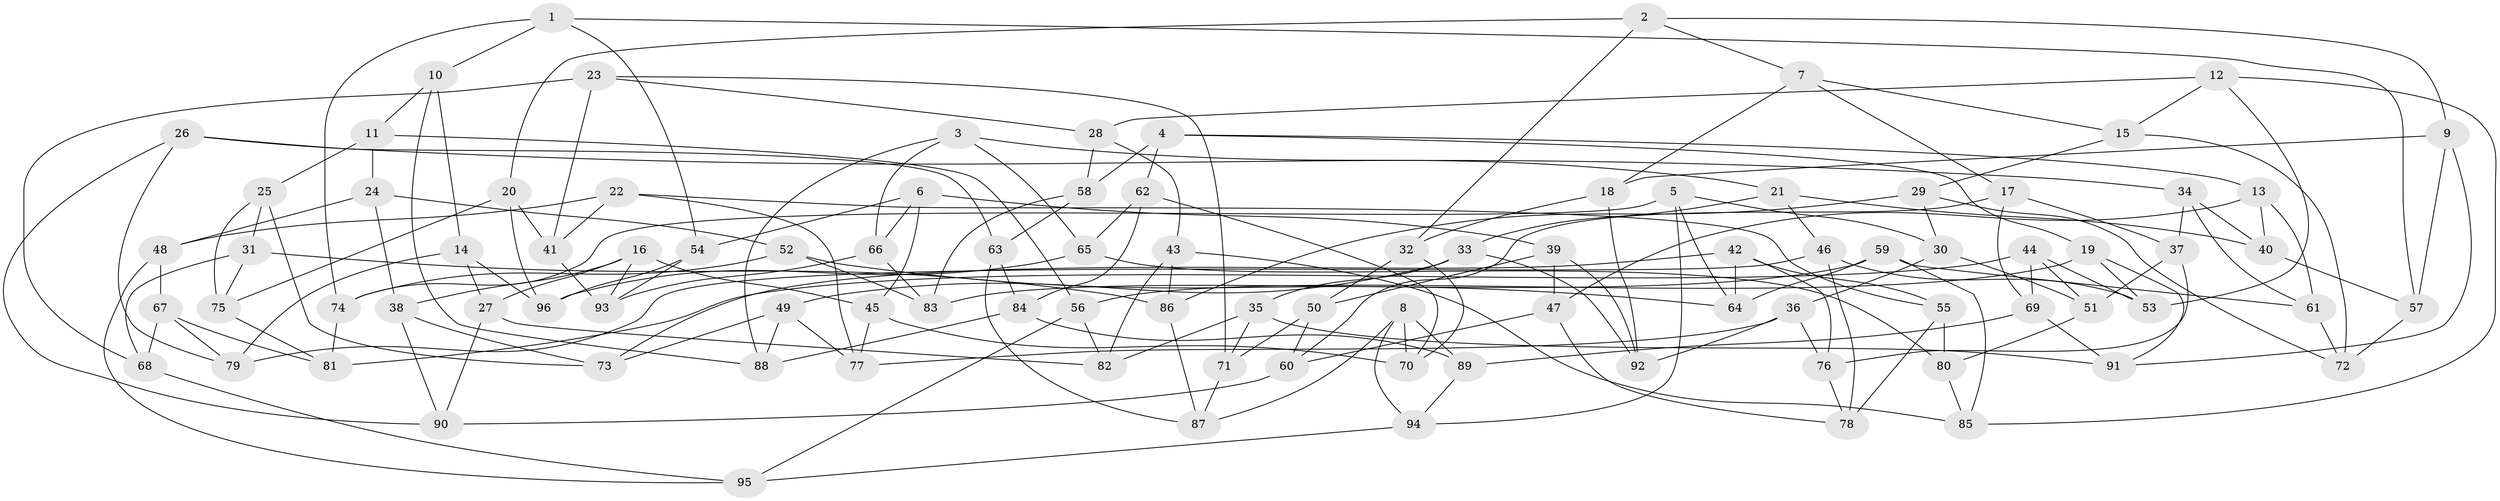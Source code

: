 // Generated by graph-tools (version 1.1) at 2025/16/03/09/25 04:16:17]
// undirected, 96 vertices, 192 edges
graph export_dot {
graph [start="1"]
  node [color=gray90,style=filled];
  1;
  2;
  3;
  4;
  5;
  6;
  7;
  8;
  9;
  10;
  11;
  12;
  13;
  14;
  15;
  16;
  17;
  18;
  19;
  20;
  21;
  22;
  23;
  24;
  25;
  26;
  27;
  28;
  29;
  30;
  31;
  32;
  33;
  34;
  35;
  36;
  37;
  38;
  39;
  40;
  41;
  42;
  43;
  44;
  45;
  46;
  47;
  48;
  49;
  50;
  51;
  52;
  53;
  54;
  55;
  56;
  57;
  58;
  59;
  60;
  61;
  62;
  63;
  64;
  65;
  66;
  67;
  68;
  69;
  70;
  71;
  72;
  73;
  74;
  75;
  76;
  77;
  78;
  79;
  80;
  81;
  82;
  83;
  84;
  85;
  86;
  87;
  88;
  89;
  90;
  91;
  92;
  93;
  94;
  95;
  96;
  1 -- 74;
  1 -- 54;
  1 -- 10;
  1 -- 57;
  2 -- 7;
  2 -- 32;
  2 -- 9;
  2 -- 20;
  3 -- 66;
  3 -- 21;
  3 -- 88;
  3 -- 65;
  4 -- 19;
  4 -- 13;
  4 -- 62;
  4 -- 58;
  5 -- 74;
  5 -- 30;
  5 -- 64;
  5 -- 94;
  6 -- 39;
  6 -- 66;
  6 -- 54;
  6 -- 45;
  7 -- 15;
  7 -- 18;
  7 -- 17;
  8 -- 87;
  8 -- 89;
  8 -- 94;
  8 -- 70;
  9 -- 18;
  9 -- 57;
  9 -- 91;
  10 -- 14;
  10 -- 11;
  10 -- 88;
  11 -- 56;
  11 -- 24;
  11 -- 25;
  12 -- 15;
  12 -- 28;
  12 -- 85;
  12 -- 53;
  13 -- 40;
  13 -- 61;
  13 -- 47;
  14 -- 79;
  14 -- 96;
  14 -- 27;
  15 -- 72;
  15 -- 29;
  16 -- 93;
  16 -- 27;
  16 -- 38;
  16 -- 45;
  17 -- 69;
  17 -- 60;
  17 -- 37;
  18 -- 92;
  18 -- 32;
  19 -- 91;
  19 -- 53;
  19 -- 56;
  20 -- 75;
  20 -- 96;
  20 -- 41;
  21 -- 40;
  21 -- 33;
  21 -- 46;
  22 -- 77;
  22 -- 41;
  22 -- 48;
  22 -- 55;
  23 -- 71;
  23 -- 41;
  23 -- 28;
  23 -- 68;
  24 -- 38;
  24 -- 48;
  24 -- 52;
  25 -- 73;
  25 -- 75;
  25 -- 31;
  26 -- 79;
  26 -- 63;
  26 -- 34;
  26 -- 90;
  27 -- 82;
  27 -- 90;
  28 -- 43;
  28 -- 58;
  29 -- 72;
  29 -- 86;
  29 -- 30;
  30 -- 51;
  30 -- 36;
  31 -- 86;
  31 -- 75;
  31 -- 68;
  32 -- 70;
  32 -- 50;
  33 -- 35;
  33 -- 49;
  33 -- 92;
  34 -- 37;
  34 -- 61;
  34 -- 40;
  35 -- 82;
  35 -- 71;
  35 -- 91;
  36 -- 77;
  36 -- 92;
  36 -- 76;
  37 -- 51;
  37 -- 76;
  38 -- 90;
  38 -- 73;
  39 -- 50;
  39 -- 47;
  39 -- 92;
  40 -- 57;
  41 -- 93;
  42 -- 55;
  42 -- 64;
  42 -- 73;
  42 -- 76;
  43 -- 86;
  43 -- 85;
  43 -- 82;
  44 -- 51;
  44 -- 81;
  44 -- 53;
  44 -- 69;
  45 -- 70;
  45 -- 77;
  46 -- 79;
  46 -- 78;
  46 -- 53;
  47 -- 60;
  47 -- 78;
  48 -- 67;
  48 -- 95;
  49 -- 73;
  49 -- 77;
  49 -- 88;
  50 -- 71;
  50 -- 60;
  51 -- 80;
  52 -- 83;
  52 -- 64;
  52 -- 74;
  54 -- 96;
  54 -- 93;
  55 -- 80;
  55 -- 78;
  56 -- 82;
  56 -- 95;
  57 -- 72;
  58 -- 63;
  58 -- 83;
  59 -- 85;
  59 -- 61;
  59 -- 64;
  59 -- 83;
  60 -- 90;
  61 -- 72;
  62 -- 65;
  62 -- 84;
  62 -- 70;
  63 -- 84;
  63 -- 87;
  65 -- 96;
  65 -- 80;
  66 -- 83;
  66 -- 93;
  67 -- 79;
  67 -- 68;
  67 -- 81;
  68 -- 95;
  69 -- 89;
  69 -- 91;
  71 -- 87;
  74 -- 81;
  75 -- 81;
  76 -- 78;
  80 -- 85;
  84 -- 88;
  84 -- 89;
  86 -- 87;
  89 -- 94;
  94 -- 95;
}
